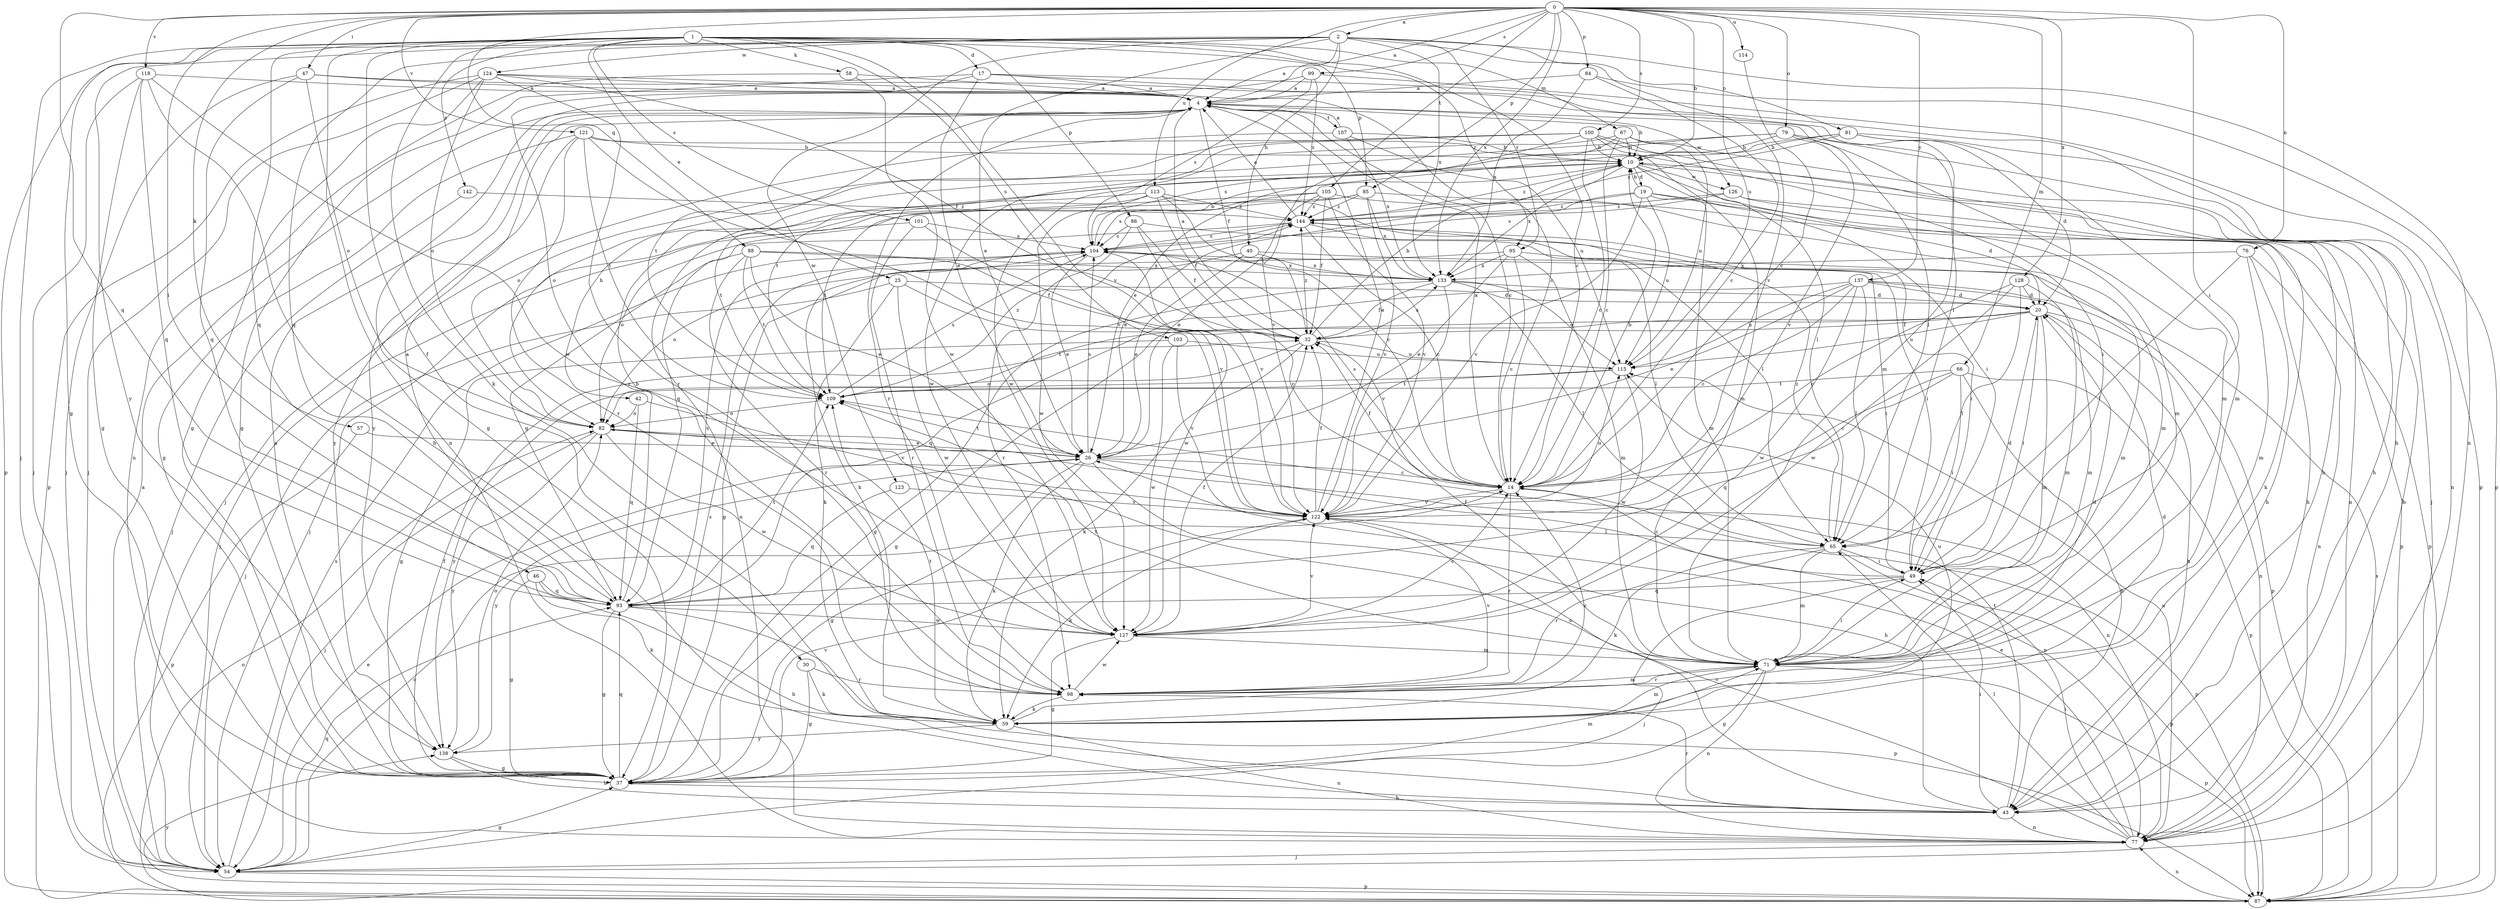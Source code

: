 strict digraph  {
0;
1;
2;
4;
10;
14;
17;
19;
20;
25;
26;
30;
32;
37;
40;
42;
43;
46;
47;
49;
54;
57;
58;
59;
65;
66;
67;
71;
76;
77;
79;
81;
82;
84;
85;
86;
87;
88;
93;
95;
98;
99;
100;
101;
103;
104;
105;
107;
109;
113;
114;
115;
118;
121;
122;
123;
124;
126;
127;
128;
133;
137;
138;
142;
144;
0 -> 2  [label=a];
0 -> 4  [label=a];
0 -> 10  [label=b];
0 -> 46  [label=i];
0 -> 47  [label=i];
0 -> 49  [label=i];
0 -> 57  [label=k];
0 -> 66  [label=m];
0 -> 76  [label=n];
0 -> 79  [label=o];
0 -> 84  [label=p];
0 -> 85  [label=p];
0 -> 88  [label=q];
0 -> 93  [label=q];
0 -> 99  [label=s];
0 -> 100  [label=s];
0 -> 105  [label=t];
0 -> 113  [label=u];
0 -> 114  [label=u];
0 -> 115  [label=u];
0 -> 118  [label=v];
0 -> 121  [label=v];
0 -> 128  [label=x];
0 -> 133  [label=x];
0 -> 137  [label=y];
1 -> 14  [label=c];
1 -> 17  [label=d];
1 -> 25  [label=e];
1 -> 30  [label=f];
1 -> 37  [label=g];
1 -> 54  [label=j];
1 -> 58  [label=k];
1 -> 59  [label=k];
1 -> 67  [label=m];
1 -> 77  [label=n];
1 -> 85  [label=p];
1 -> 86  [label=p];
1 -> 93  [label=q];
1 -> 95  [label=r];
1 -> 101  [label=s];
1 -> 103  [label=s];
1 -> 122  [label=v];
1 -> 142  [label=z];
2 -> 4  [label=a];
2 -> 26  [label=e];
2 -> 40  [label=h];
2 -> 77  [label=n];
2 -> 81  [label=o];
2 -> 87  [label=p];
2 -> 93  [label=q];
2 -> 95  [label=r];
2 -> 122  [label=v];
2 -> 123  [label=w];
2 -> 124  [label=w];
2 -> 133  [label=x];
2 -> 138  [label=y];
4 -> 10  [label=b];
4 -> 14  [label=c];
4 -> 32  [label=f];
4 -> 65  [label=l];
4 -> 98  [label=r];
4 -> 107  [label=t];
4 -> 109  [label=t];
4 -> 126  [label=w];
4 -> 138  [label=y];
10 -> 19  [label=d];
10 -> 42  [label=h];
10 -> 49  [label=i];
10 -> 71  [label=m];
10 -> 77  [label=n];
10 -> 126  [label=w];
10 -> 133  [label=x];
10 -> 144  [label=z];
14 -> 4  [label=a];
14 -> 10  [label=b];
14 -> 32  [label=f];
14 -> 87  [label=p];
14 -> 98  [label=r];
14 -> 104  [label=s];
14 -> 122  [label=v];
17 -> 4  [label=a];
17 -> 26  [label=e];
17 -> 37  [label=g];
17 -> 43  [label=h];
17 -> 71  [label=m];
17 -> 98  [label=r];
19 -> 10  [label=b];
19 -> 20  [label=d];
19 -> 26  [label=e];
19 -> 71  [label=m];
19 -> 87  [label=p];
19 -> 115  [label=u];
19 -> 122  [label=v];
19 -> 144  [label=z];
20 -> 32  [label=f];
20 -> 37  [label=g];
20 -> 43  [label=h];
20 -> 49  [label=i];
20 -> 71  [label=m];
20 -> 77  [label=n];
20 -> 109  [label=t];
20 -> 115  [label=u];
25 -> 14  [label=c];
25 -> 20  [label=d];
25 -> 54  [label=j];
25 -> 59  [label=k];
25 -> 127  [label=w];
26 -> 14  [label=c];
26 -> 37  [label=g];
26 -> 43  [label=h];
26 -> 59  [label=k];
26 -> 77  [label=n];
26 -> 104  [label=s];
26 -> 109  [label=t];
26 -> 138  [label=y];
30 -> 37  [label=g];
30 -> 59  [label=k];
30 -> 98  [label=r];
32 -> 4  [label=a];
32 -> 10  [label=b];
32 -> 59  [label=k];
32 -> 82  [label=o];
32 -> 115  [label=u];
32 -> 133  [label=x];
32 -> 144  [label=z];
37 -> 4  [label=a];
37 -> 32  [label=f];
37 -> 43  [label=h];
37 -> 71  [label=m];
37 -> 93  [label=q];
37 -> 104  [label=s];
37 -> 122  [label=v];
40 -> 26  [label=e];
40 -> 37  [label=g];
40 -> 71  [label=m];
40 -> 133  [label=x];
42 -> 82  [label=o];
42 -> 93  [label=q];
42 -> 122  [label=v];
43 -> 49  [label=i];
43 -> 77  [label=n];
43 -> 82  [label=o];
43 -> 98  [label=r];
43 -> 109  [label=t];
46 -> 37  [label=g];
46 -> 43  [label=h];
46 -> 59  [label=k];
46 -> 93  [label=q];
47 -> 4  [label=a];
47 -> 54  [label=j];
47 -> 65  [label=l];
47 -> 82  [label=o];
47 -> 93  [label=q];
49 -> 14  [label=c];
49 -> 20  [label=d];
49 -> 54  [label=j];
49 -> 93  [label=q];
54 -> 4  [label=a];
54 -> 14  [label=c];
54 -> 26  [label=e];
54 -> 37  [label=g];
54 -> 87  [label=p];
54 -> 93  [label=q];
54 -> 104  [label=s];
57 -> 26  [label=e];
57 -> 87  [label=p];
58 -> 4  [label=a];
58 -> 77  [label=n];
58 -> 127  [label=w];
59 -> 14  [label=c];
59 -> 20  [label=d];
59 -> 71  [label=m];
59 -> 77  [label=n];
59 -> 109  [label=t];
59 -> 115  [label=u];
59 -> 138  [label=y];
65 -> 49  [label=i];
65 -> 59  [label=k];
65 -> 71  [label=m];
65 -> 87  [label=p];
65 -> 98  [label=r];
65 -> 144  [label=z];
66 -> 14  [label=c];
66 -> 43  [label=h];
66 -> 49  [label=i];
66 -> 87  [label=p];
66 -> 93  [label=q];
66 -> 109  [label=t];
67 -> 10  [label=b];
67 -> 14  [label=c];
67 -> 43  [label=h];
67 -> 104  [label=s];
67 -> 115  [label=u];
67 -> 127  [label=w];
71 -> 32  [label=f];
71 -> 37  [label=g];
71 -> 49  [label=i];
71 -> 77  [label=n];
71 -> 87  [label=p];
71 -> 98  [label=r];
71 -> 109  [label=t];
76 -> 59  [label=k];
76 -> 65  [label=l];
76 -> 71  [label=m];
76 -> 77  [label=n];
76 -> 133  [label=x];
77 -> 10  [label=b];
77 -> 26  [label=e];
77 -> 49  [label=i];
77 -> 54  [label=j];
77 -> 65  [label=l];
77 -> 115  [label=u];
77 -> 122  [label=v];
79 -> 10  [label=b];
79 -> 54  [label=j];
79 -> 71  [label=m];
79 -> 82  [label=o];
79 -> 109  [label=t];
79 -> 122  [label=v];
81 -> 10  [label=b];
81 -> 20  [label=d];
81 -> 26  [label=e];
81 -> 71  [label=m];
81 -> 77  [label=n];
81 -> 144  [label=z];
82 -> 26  [label=e];
82 -> 54  [label=j];
82 -> 77  [label=n];
82 -> 127  [label=w];
82 -> 138  [label=y];
84 -> 4  [label=a];
84 -> 14  [label=c];
84 -> 87  [label=p];
84 -> 133  [label=x];
85 -> 54  [label=j];
85 -> 71  [label=m];
85 -> 93  [label=q];
85 -> 122  [label=v];
85 -> 133  [label=x];
85 -> 144  [label=z];
86 -> 32  [label=f];
86 -> 49  [label=i];
86 -> 98  [label=r];
86 -> 104  [label=s];
86 -> 122  [label=v];
87 -> 77  [label=n];
87 -> 82  [label=o];
87 -> 104  [label=s];
87 -> 138  [label=y];
88 -> 26  [label=e];
88 -> 32  [label=f];
88 -> 93  [label=q];
88 -> 98  [label=r];
88 -> 109  [label=t];
88 -> 133  [label=x];
93 -> 4  [label=a];
93 -> 10  [label=b];
93 -> 37  [label=g];
93 -> 87  [label=p];
93 -> 104  [label=s];
93 -> 109  [label=t];
93 -> 127  [label=w];
95 -> 14  [label=c];
95 -> 26  [label=e];
95 -> 49  [label=i];
95 -> 71  [label=m];
95 -> 82  [label=o];
95 -> 133  [label=x];
98 -> 20  [label=d];
98 -> 59  [label=k];
98 -> 71  [label=m];
98 -> 122  [label=v];
98 -> 127  [label=w];
99 -> 4  [label=a];
99 -> 37  [label=g];
99 -> 87  [label=p];
99 -> 104  [label=s];
99 -> 144  [label=z];
100 -> 10  [label=b];
100 -> 14  [label=c];
100 -> 43  [label=h];
100 -> 65  [label=l];
100 -> 71  [label=m];
100 -> 82  [label=o];
100 -> 122  [label=v];
100 -> 127  [label=w];
101 -> 54  [label=j];
101 -> 98  [label=r];
101 -> 104  [label=s];
101 -> 122  [label=v];
103 -> 37  [label=g];
103 -> 115  [label=u];
103 -> 122  [label=v];
103 -> 127  [label=w];
104 -> 10  [label=b];
104 -> 26  [label=e];
104 -> 59  [label=k];
104 -> 127  [label=w];
104 -> 133  [label=x];
104 -> 144  [label=z];
105 -> 26  [label=e];
105 -> 32  [label=f];
105 -> 43  [label=h];
105 -> 104  [label=s];
105 -> 109  [label=t];
105 -> 122  [label=v];
105 -> 144  [label=z];
107 -> 4  [label=a];
107 -> 10  [label=b];
107 -> 54  [label=j];
107 -> 115  [label=u];
107 -> 133  [label=x];
109 -> 82  [label=o];
109 -> 104  [label=s];
109 -> 144  [label=z];
113 -> 14  [label=c];
113 -> 32  [label=f];
113 -> 65  [label=l];
113 -> 77  [label=n];
113 -> 109  [label=t];
113 -> 127  [label=w];
113 -> 144  [label=z];
114 -> 14  [label=c];
115 -> 109  [label=t];
115 -> 127  [label=w];
115 -> 138  [label=y];
118 -> 4  [label=a];
118 -> 37  [label=g];
118 -> 43  [label=h];
118 -> 54  [label=j];
118 -> 93  [label=q];
118 -> 127  [label=w];
121 -> 10  [label=b];
121 -> 37  [label=g];
121 -> 49  [label=i];
121 -> 98  [label=r];
121 -> 109  [label=t];
121 -> 122  [label=v];
121 -> 138  [label=y];
122 -> 4  [label=a];
122 -> 32  [label=f];
122 -> 59  [label=k];
122 -> 65  [label=l];
122 -> 115  [label=u];
123 -> 93  [label=q];
123 -> 122  [label=v];
124 -> 4  [label=a];
124 -> 14  [label=c];
124 -> 32  [label=f];
124 -> 37  [label=g];
124 -> 54  [label=j];
124 -> 82  [label=o];
124 -> 87  [label=p];
124 -> 98  [label=r];
126 -> 43  [label=h];
126 -> 87  [label=p];
126 -> 104  [label=s];
126 -> 144  [label=z];
127 -> 14  [label=c];
127 -> 32  [label=f];
127 -> 37  [label=g];
127 -> 71  [label=m];
127 -> 122  [label=v];
128 -> 14  [label=c];
128 -> 20  [label=d];
128 -> 65  [label=l];
128 -> 71  [label=m];
128 -> 127  [label=w];
133 -> 20  [label=d];
133 -> 32  [label=f];
133 -> 37  [label=g];
133 -> 65  [label=l];
133 -> 115  [label=u];
133 -> 122  [label=v];
137 -> 14  [label=c];
137 -> 20  [label=d];
137 -> 26  [label=e];
137 -> 65  [label=l];
137 -> 71  [label=m];
137 -> 87  [label=p];
137 -> 93  [label=q];
137 -> 115  [label=u];
137 -> 127  [label=w];
138 -> 37  [label=g];
138 -> 43  [label=h];
138 -> 82  [label=o];
142 -> 54  [label=j];
142 -> 144  [label=z];
144 -> 4  [label=a];
144 -> 14  [label=c];
144 -> 49  [label=i];
144 -> 65  [label=l];
144 -> 82  [label=o];
144 -> 104  [label=s];
}
